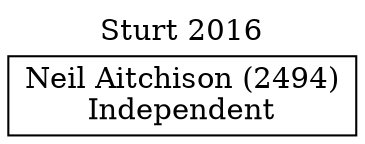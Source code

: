// House preference flow
digraph "Neil Aitchison (2494)_Sturt_2016" {
	graph [label="Sturt 2016" labelloc=t mclimit=10]
	node [shape=box]
	"Neil Aitchison (2494)" [label="Neil Aitchison (2494)
Independent"]
}
